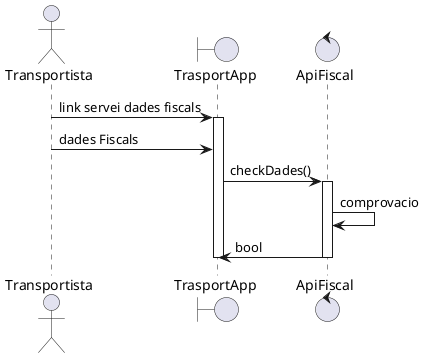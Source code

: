 @startuml

actor Transportista as t  
boundary TrasportApp as a 
control ApiFiscal as F 


t -> a : link servei dades fiscals 
activate a 
t -> a : dades Fiscals 
a -> F : checkDades() 
activate F 
F -> F : comprovacio
F -> a : bool 
deactivate F 
deactivate a 



@enduml

